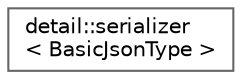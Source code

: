 digraph "Gráfico de jerarquía de clases"
{
 // LATEX_PDF_SIZE
  bgcolor="transparent";
  edge [fontname=Helvetica,fontsize=10,labelfontname=Helvetica,labelfontsize=10];
  node [fontname=Helvetica,fontsize=10,shape=box,height=0.2,width=0.4];
  rankdir="LR";
  Node0 [id="Node000000",label="detail::serializer\l\< BasicJsonType \>",height=0.2,width=0.4,color="grey40", fillcolor="white", style="filled",URL="$classdetail_1_1serializer.html",tooltip=" "];
}
